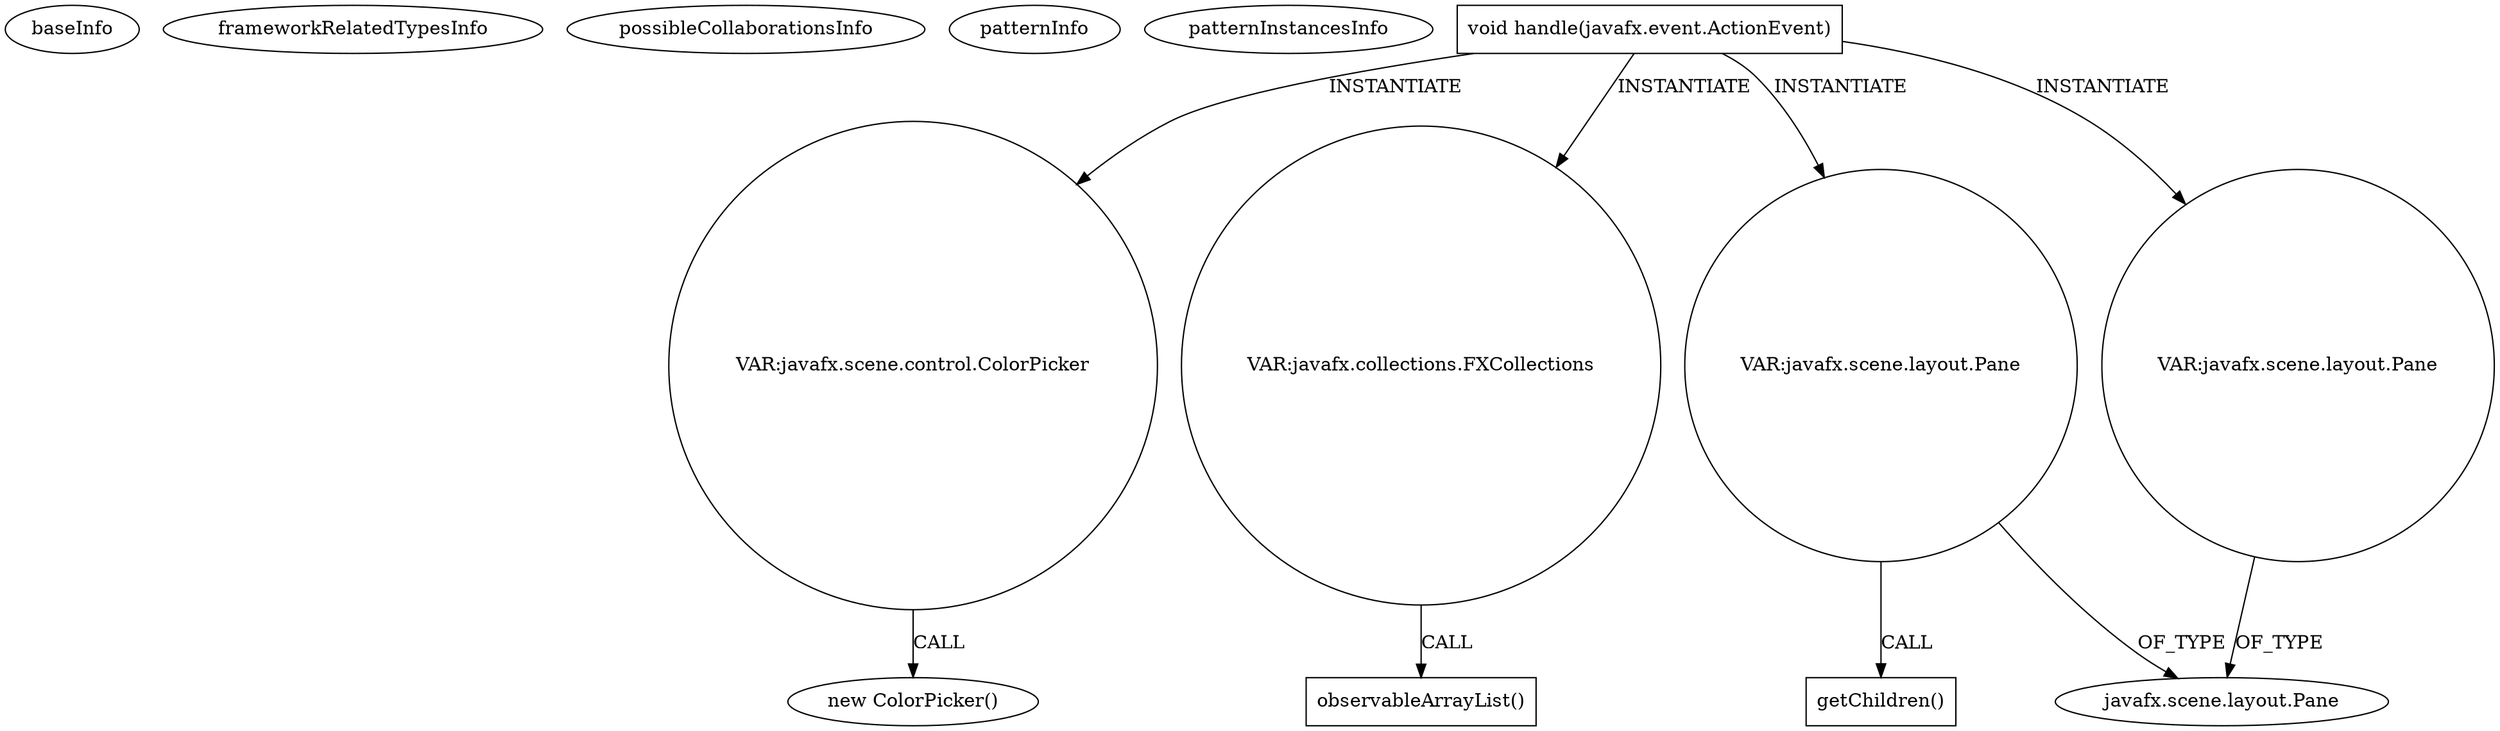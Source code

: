 digraph {
baseInfo[graphId=3527,category="pattern",isAnonymous=false,possibleRelation=false]
frameworkRelatedTypesInfo[]
possibleCollaborationsInfo[]
patternInfo[frequency=2.0,patternRootClient=null]
patternInstancesInfo[0="empollondefisica-PlanetGame~/empollondefisica-PlanetGame/PlanetGame-master/src/planetGame/MainMenuScene.java~void MainMenuScene(javafx.scene.Group,javafx.stage.Stage)~2642",1="empollondefisica-PlanetGame~/empollondefisica-PlanetGame/PlanetGame-master/src/testing/Testing.java~void start(javafx.stage.Stage)~2647"]
19[label="new ColorPicker()",vertexType="CONSTRUCTOR_CALL",isFrameworkType=false]
20[label="VAR:javafx.scene.control.ColorPicker",vertexType="VARIABLE_EXPRESION",isFrameworkType=false,shape=circle]
4[label="void handle(javafx.event.ActionEvent)",vertexType="OVERRIDING_METHOD_DECLARATION",isFrameworkType=false,shape=box]
7[label="VAR:javafx.collections.FXCollections",vertexType="VARIABLE_EXPRESION",isFrameworkType=false,shape=circle]
8[label="observableArrayList()",vertexType="INSIDE_CALL",isFrameworkType=false,shape=box]
44[label="VAR:javafx.scene.layout.Pane",vertexType="VARIABLE_EXPRESION",isFrameworkType=false,shape=circle]
38[label="javafx.scene.layout.Pane",vertexType="FRAMEWORK_CLASS_TYPE",isFrameworkType=false]
36[label="VAR:javafx.scene.layout.Pane",vertexType="VARIABLE_EXPRESION",isFrameworkType=false,shape=circle]
45[label="getChildren()",vertexType="INSIDE_CALL",isFrameworkType=false,shape=box]
44->38[label="OF_TYPE"]
36->38[label="OF_TYPE"]
4->44[label="INSTANTIATE"]
4->7[label="INSTANTIATE"]
7->8[label="CALL"]
20->19[label="CALL"]
4->20[label="INSTANTIATE"]
4->36[label="INSTANTIATE"]
44->45[label="CALL"]
}
